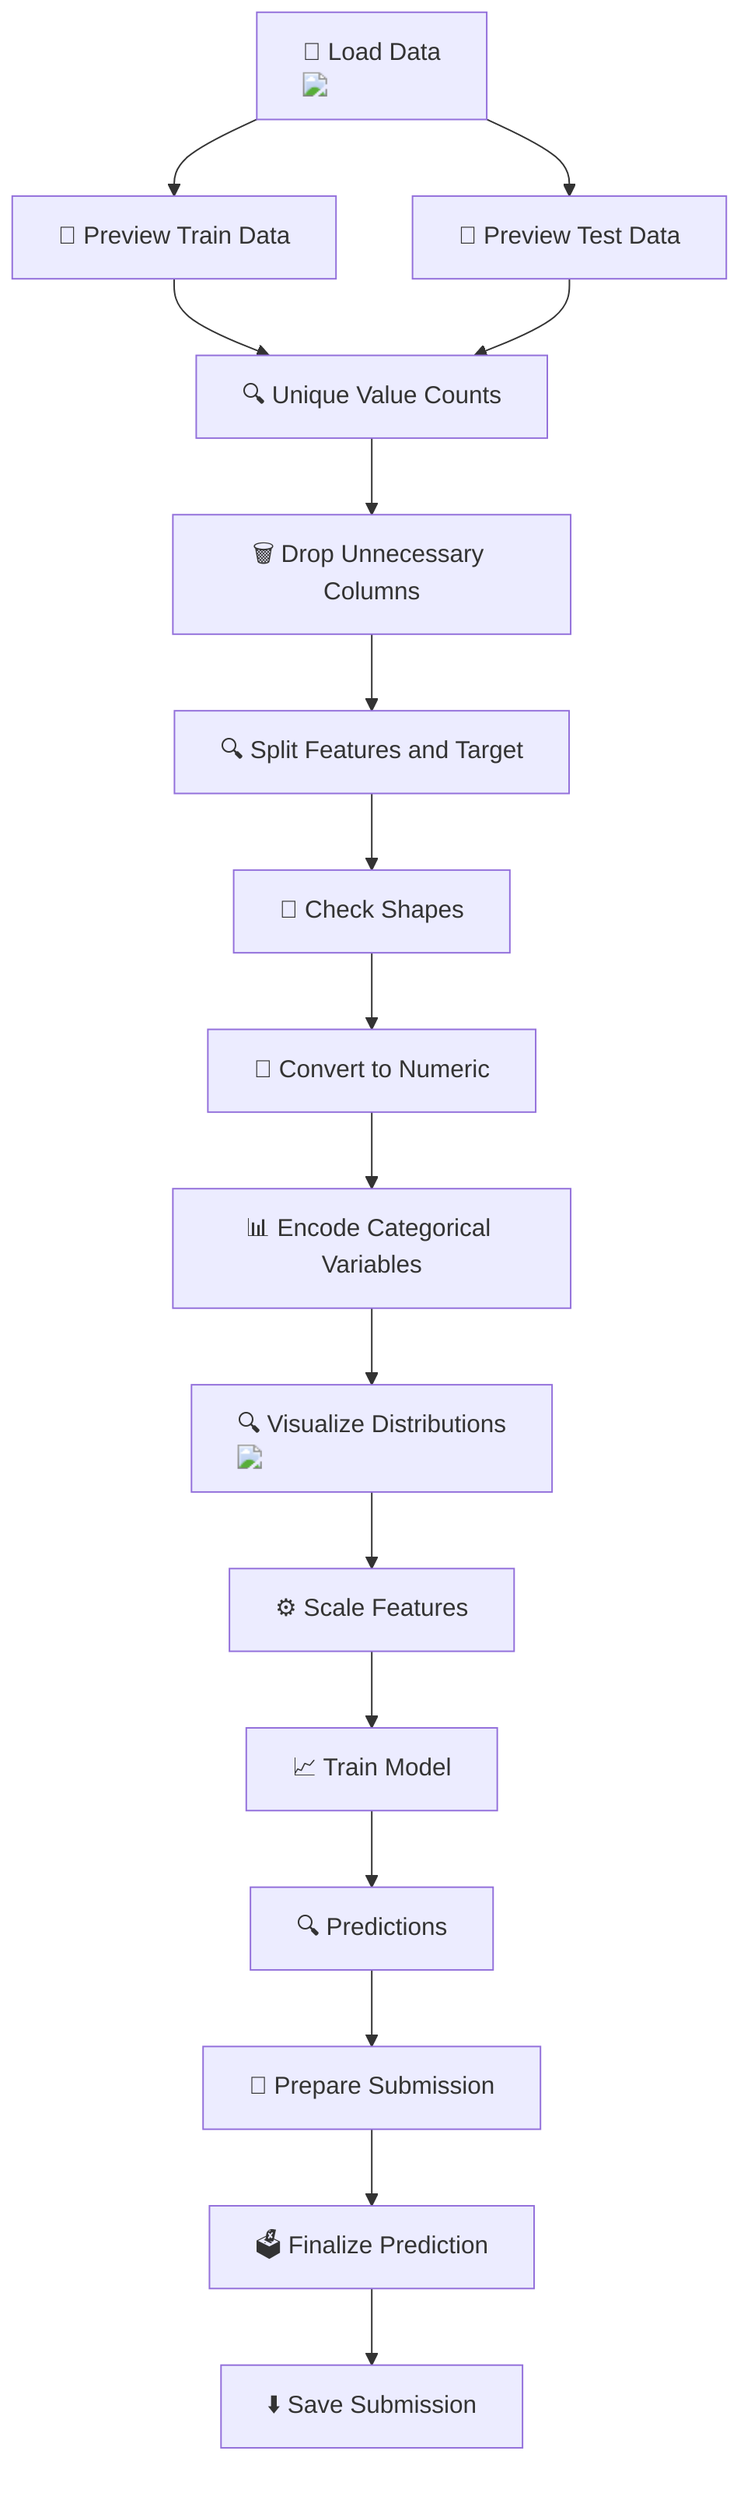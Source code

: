 flowchart TD
    A["📁 Load Data <img src='file.svg' />"] --> B["📝 Preview Train Data"]
    A --> C["📝 Preview Test Data"]
    B --> D["🔍 Unique Value Counts"]
    C --> D
    D --> E["🗑️ Drop Unnecessary Columns"]
    E --> F["🔍 Split Features and Target"]
    F --> G["📏 Check Shapes"]
    G --> H["🔄 Convert to Numeric"]
    H --> I["📊 Encode Categorical Variables"]
    I --> J["🔍 Visualize Distributions <img src='hist_template.svg' />"]
    J --> K["⚙️ Scale Features"]
    K --> L["📈 Train Model"]
    L --> M["🔍 Predictions"]
    M --> N["📑 Prepare Submission"]
    N --> O["🗳️ Finalize Prediction"]
    O --> P["⬇️ Save Submission"]